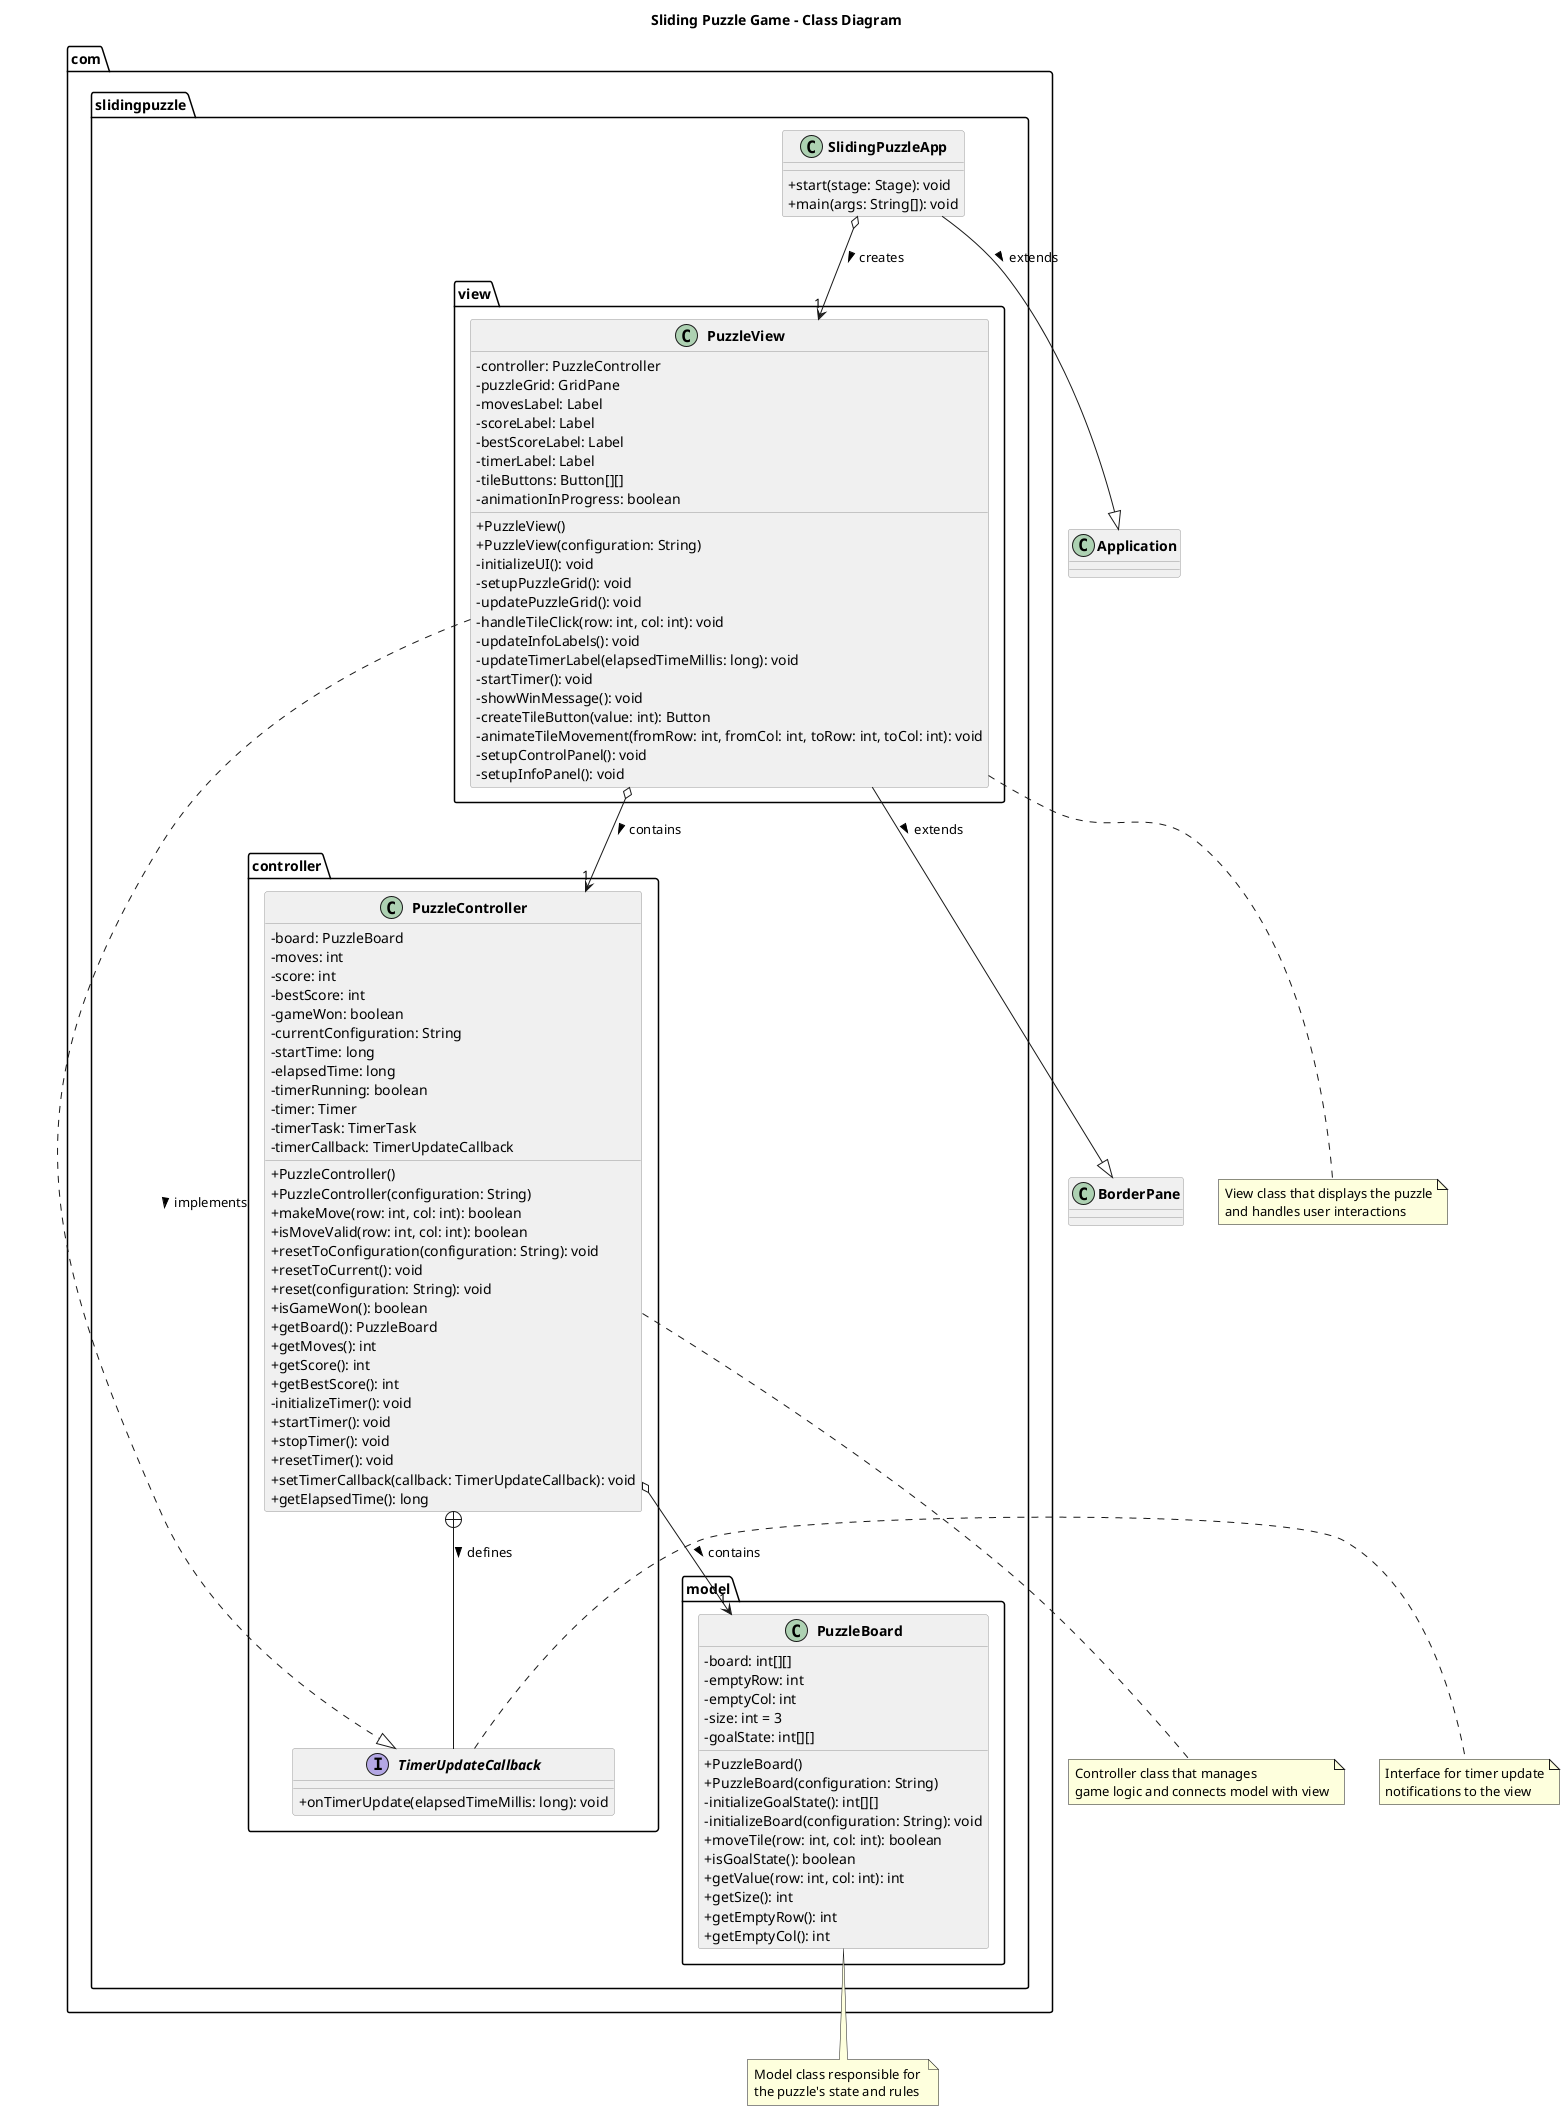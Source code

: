@startuml SlidingPuzzleClassDiagram

title Sliding Puzzle Game - Class Diagram

' Custom styling
skinparam classAttributeIconSize 0
skinparam classFontStyle bold
skinparam classFontSize 14
skinparam classBackgroundColor #f0f0f0
skinparam classBorderColor #999999

' Model package
package "com.slidingpuzzle.model" {
  class PuzzleBoard {
    - board: int[][]
    - emptyRow: int
    - emptyCol: int
    - size: int = 3
    - goalState: int[][]
    + PuzzleBoard()
    + PuzzleBoard(configuration: String)
    - initializeGoalState(): int[][]
    - initializeBoard(configuration: String): void
    + moveTile(row: int, col: int): boolean
    + isGoalState(): boolean
    + getValue(row: int, col: int): int
    + getSize(): int
    + getEmptyRow(): int
    + getEmptyCol(): int
  }
}

' Controller package
package "com.slidingpuzzle.controller" {
  class PuzzleController {
    - board: PuzzleBoard
    - moves: int
    - score: int
    - bestScore: int
    - gameWon: boolean
    - currentConfiguration: String
    - startTime: long
    - elapsedTime: long
    - timerRunning: boolean
    - timer: Timer
    - timerTask: TimerTask
    - timerCallback: TimerUpdateCallback
    + PuzzleController()
    + PuzzleController(configuration: String)
    + makeMove(row: int, col: int): boolean
    + isMoveValid(row: int, col: int): boolean
    + resetToConfiguration(configuration: String): void
    + resetToCurrent(): void
    + reset(configuration: String): void
    + isGameWon(): boolean
    + getBoard(): PuzzleBoard
    + getMoves(): int
    + getScore(): int
    + getBestScore(): int
    - initializeTimer(): void
    + startTimer(): void
    + stopTimer(): void
    + resetTimer(): void
    + setTimerCallback(callback: TimerUpdateCallback): void
    + getElapsedTime(): long
  }
  
  interface TimerUpdateCallback {
    + onTimerUpdate(elapsedTimeMillis: long): void
  }
}

' View package
package "com.slidingpuzzle.view" {
  class PuzzleView {
    - controller: PuzzleController
    - puzzleGrid: GridPane
    - movesLabel: Label
    - scoreLabel: Label
    - bestScoreLabel: Label
    - timerLabel: Label
    - tileButtons: Button[][]
    - animationInProgress: boolean
    + PuzzleView()
    + PuzzleView(configuration: String)
    - initializeUI(): void
    - setupPuzzleGrid(): void
    - updatePuzzleGrid(): void
    - handleTileClick(row: int, col: int): void
    - updateInfoLabels(): void
    - updateTimerLabel(elapsedTimeMillis: long): void
    - startTimer(): void
    - showWinMessage(): void
    - createTileButton(value: int): Button
    - animateTileMovement(fromRow: int, fromCol: int, toRow: int, toCol: int): void
    - setupControlPanel(): void
    - setupInfoPanel(): void
  }
}

' Main application class
package "com.slidingpuzzle" {
  class SlidingPuzzleApp {
    + start(stage: Stage): void
    + main(args: String[]): void
  }
}

' External classes/interfaces from JavaFX
class BorderPane
class Application

' Relationships
PuzzleController o--> "1" PuzzleBoard : contains >
PuzzleView o--> "1" PuzzleController : contains >
PuzzleView --|> BorderPane : extends >
SlidingPuzzleApp o--> "1" PuzzleView : creates >
SlidingPuzzleApp --|> Application : extends >
PuzzleController +-- TimerUpdateCallback : defines >
PuzzleView ..|> TimerUpdateCallback : implements >

' Notes
note bottom of PuzzleBoard
  Model class responsible for 
  the puzzle's state and rules
end note

note bottom of PuzzleController
  Controller class that manages
  game logic and connects model with view
end note

note bottom of PuzzleView
  View class that displays the puzzle
  and handles user interactions
end note

note right of TimerUpdateCallback
  Interface for timer update
  notifications to the view
end note

@enduml
